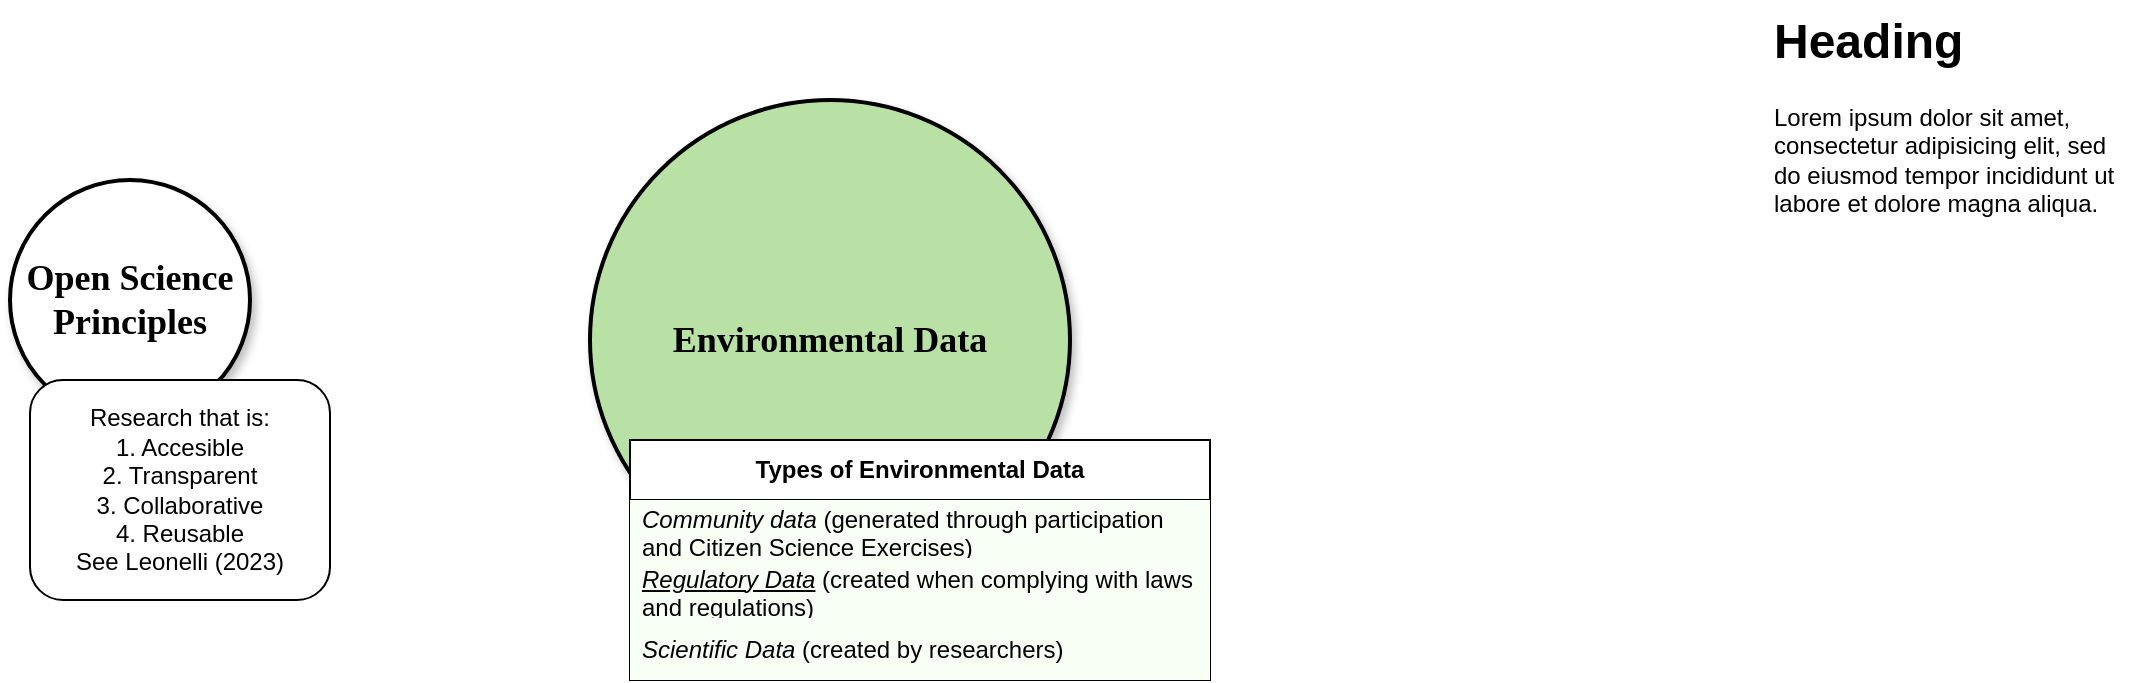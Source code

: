 <mxfile version="26.2.4">
  <diagram name="Page-1" id="ad52d381-51e7-2e0d-a935-2d0ddd2fd229">
    <mxGraphModel dx="2779" dy="1019" grid="1" gridSize="10" guides="1" tooltips="1" connect="1" arrows="1" fold="1" page="1" pageScale="1" pageWidth="1100" pageHeight="850" background="none" math="0" shadow="0">
      <root>
        <mxCell id="0" />
        <mxCell id="1" parent="0" />
        <mxCell id="Po-DwmXFVXXbOGFqL5Ki-6" value="&lt;div&gt;&lt;font style=&quot;font-size: 18px;&quot;&gt;&lt;b&gt;Environmental Data&lt;/b&gt;&lt;/font&gt;&lt;/div&gt;" style="ellipse;whiteSpace=wrap;html=1;rounded=1;shadow=1;comic=0;labelBackgroundColor=none;strokeWidth=2;fontFamily=Verdana;fontSize=12;align=center;fillColor=#B9E0A5;" vertex="1" parent="1">
          <mxGeometry x="290" y="150" width="240" height="240" as="geometry" />
        </mxCell>
        <mxCell id="Po-DwmXFVXXbOGFqL5Ki-7" value="&lt;b&gt;&lt;font style=&quot;font-size: 18px;&quot;&gt;Open Science Principles&lt;/font&gt;&lt;/b&gt;" style="ellipse;whiteSpace=wrap;html=1;rounded=1;shadow=1;comic=0;labelBackgroundColor=none;strokeWidth=2;fontFamily=Verdana;fontSize=12;align=center;" vertex="1" parent="1">
          <mxGeometry y="190" width="120" height="120" as="geometry" />
        </mxCell>
        <mxCell id="Po-DwmXFVXXbOGFqL5Ki-10" value="&lt;div&gt;&lt;br&gt;&lt;/div&gt;&lt;div&gt;&lt;br&gt;&lt;/div&gt;&lt;div&gt;&lt;br&gt;&lt;/div&gt;" style="text;html=1;align=center;verticalAlign=middle;resizable=0;points=[];autosize=1;strokeColor=none;fillColor=none;" vertex="1" parent="1">
          <mxGeometry x="720" y="365" width="20" height="60" as="geometry" />
        </mxCell>
        <mxCell id="Po-DwmXFVXXbOGFqL5Ki-11" value="&lt;div&gt;&lt;b&gt;Types of Environmental Data&lt;/b&gt;&lt;/div&gt;" style="swimlane;fontStyle=0;childLayout=stackLayout;horizontal=1;startSize=30;horizontalStack=0;resizeParent=1;resizeParentMax=0;resizeLast=0;collapsible=1;marginBottom=0;whiteSpace=wrap;html=1;" vertex="1" parent="1">
          <mxGeometry x="310" y="320" width="290" height="120" as="geometry" />
        </mxCell>
        <mxCell id="Po-DwmXFVXXbOGFqL5Ki-12" value="&lt;i&gt;Community data &lt;/i&gt;(generated through participation and Citizen Science Exercises)" style="text;strokeColor=none;fillColor=#F8FFF5;align=left;verticalAlign=middle;spacingLeft=4;spacingRight=4;overflow=hidden;points=[[0,0.5],[1,0.5]];portConstraint=eastwest;rotatable=0;whiteSpace=wrap;html=1;" vertex="1" parent="Po-DwmXFVXXbOGFqL5Ki-11">
          <mxGeometry y="30" width="290" height="30" as="geometry" />
        </mxCell>
        <mxCell id="Po-DwmXFVXXbOGFqL5Ki-13" value="&lt;div&gt;&lt;u&gt;&lt;i&gt;Regulatory Data&lt;/i&gt;&lt;/u&gt; (created when complying with laws and regulations)&lt;/div&gt;" style="text;strokeColor=none;fillColor=#F8FFF5;align=left;verticalAlign=middle;spacingLeft=4;spacingRight=4;overflow=hidden;points=[[0,0.5],[1,0.5]];portConstraint=eastwest;rotatable=0;whiteSpace=wrap;html=1;" vertex="1" parent="Po-DwmXFVXXbOGFqL5Ki-11">
          <mxGeometry y="60" width="290" height="30" as="geometry" />
        </mxCell>
        <mxCell id="Po-DwmXFVXXbOGFqL5Ki-14" value="&lt;div&gt;&lt;i&gt;Scientific Data&lt;/i&gt; (created by researchers)&lt;/div&gt;" style="text;strokeColor=none;fillColor=#F8FFF5;align=left;verticalAlign=middle;spacingLeft=4;spacingRight=4;overflow=hidden;points=[[0,0.5],[1,0.5]];portConstraint=eastwest;rotatable=0;whiteSpace=wrap;html=1;" vertex="1" parent="Po-DwmXFVXXbOGFqL5Ki-11">
          <mxGeometry y="90" width="290" height="30" as="geometry" />
        </mxCell>
        <mxCell id="Po-DwmXFVXXbOGFqL5Ki-17" value="&lt;h1 style=&quot;margin-top: 0px;&quot;&gt;Heading&lt;/h1&gt;&lt;p&gt;Lorem ipsum dolor sit amet, consectetur adipisicing elit, sed do eiusmod tempor incididunt ut labore et dolore magna aliqua.&lt;/p&gt;" style="text;html=1;whiteSpace=wrap;overflow=hidden;rounded=0;" vertex="1" parent="1">
          <mxGeometry x="880" y="100" width="180" height="120" as="geometry" />
        </mxCell>
        <mxCell id="Po-DwmXFVXXbOGFqL5Ki-18" value="Research that is: &lt;br&gt;1. Accesible&lt;br&gt;2. Transparent&lt;br&gt;3. Collaborative&lt;br&gt;4. Reusable &lt;br&gt;See Leonelli (2023)" style="rounded=1;whiteSpace=wrap;html=1;" vertex="1" parent="1">
          <mxGeometry x="10" y="290" width="150" height="110" as="geometry" />
        </mxCell>
      </root>
    </mxGraphModel>
  </diagram>
</mxfile>
